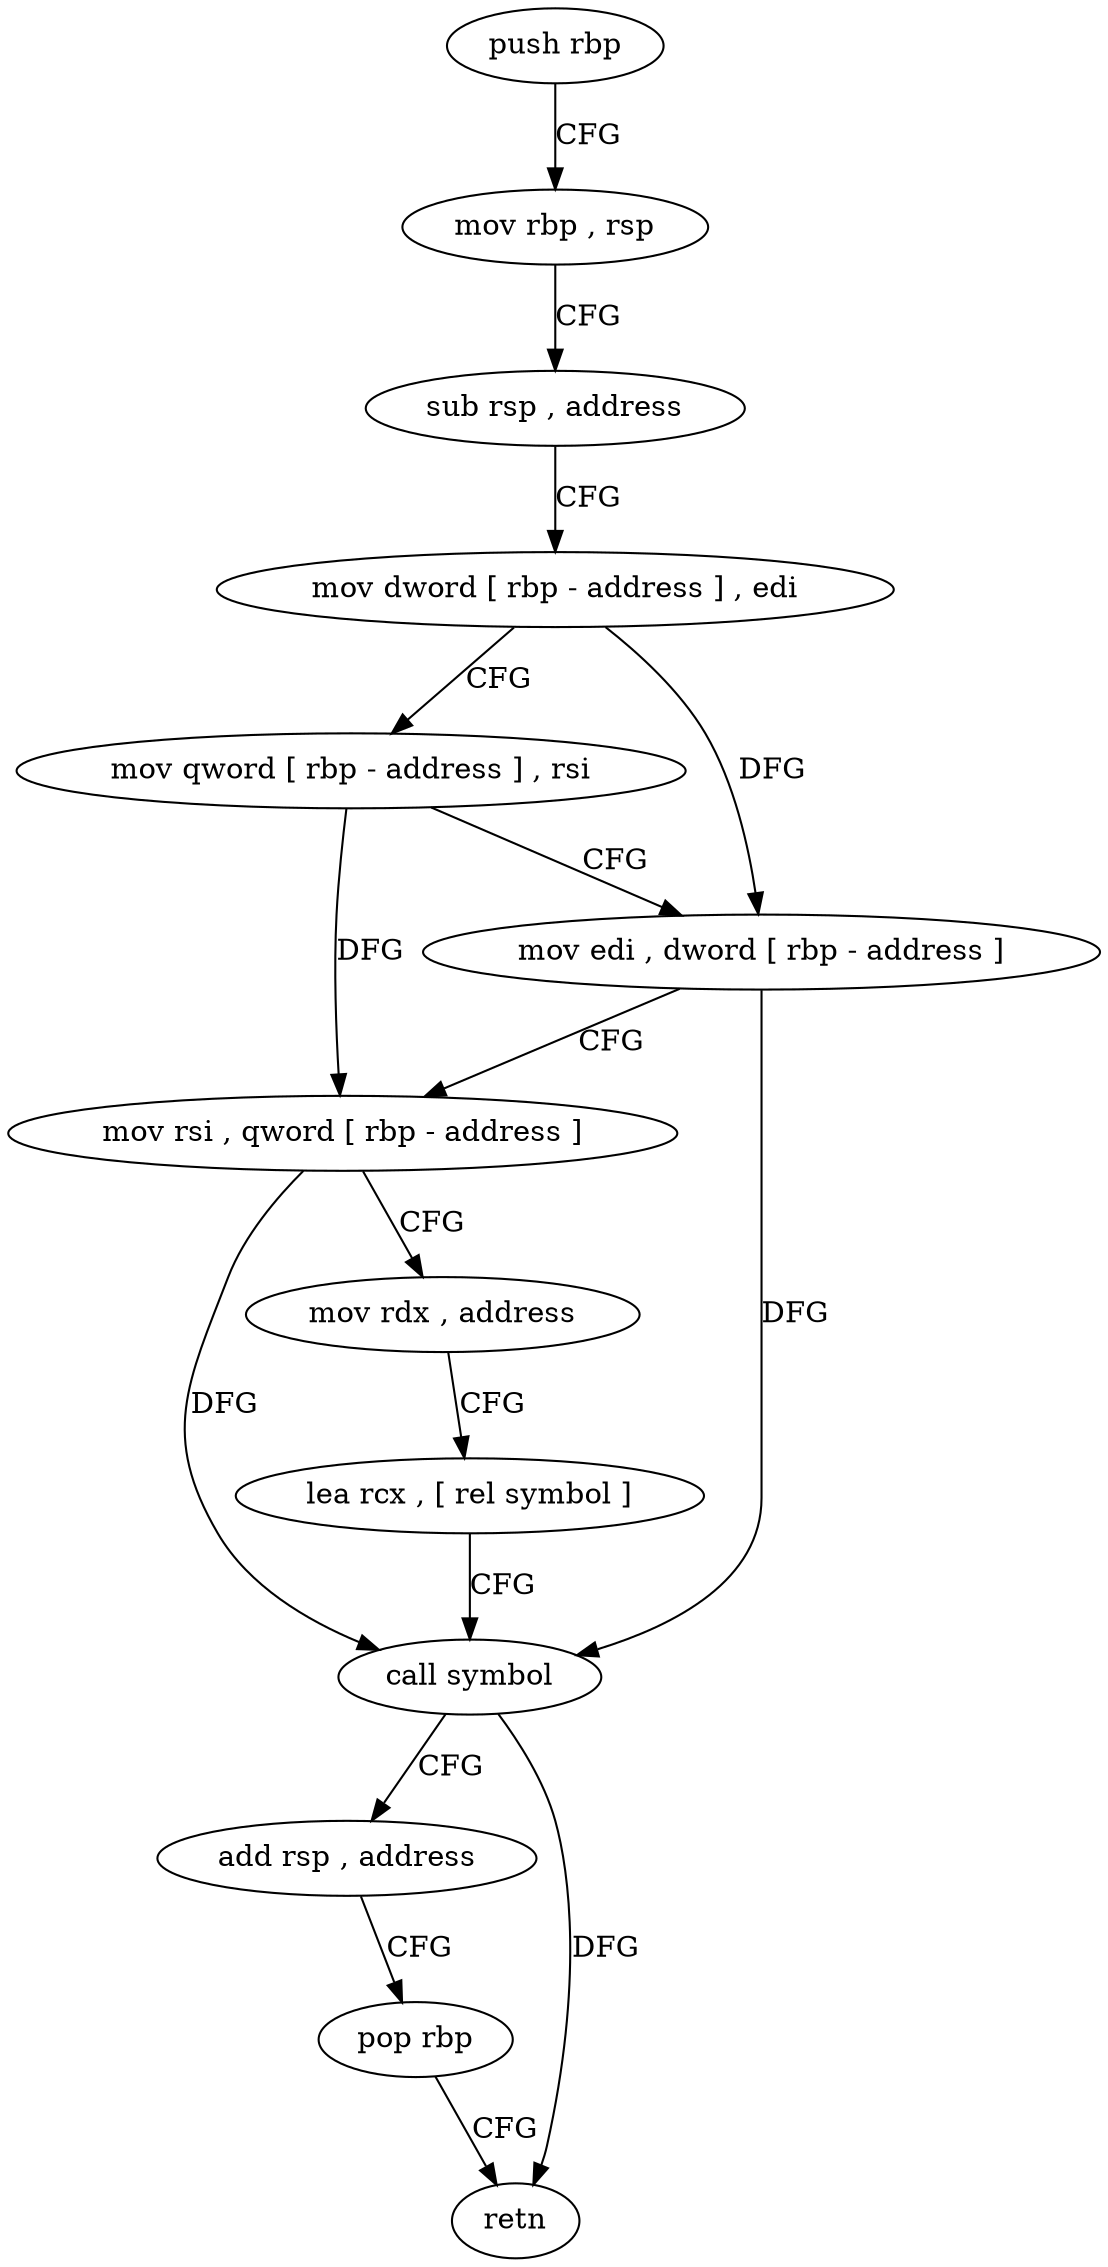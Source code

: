 digraph "func" {
"4233968" [label = "push rbp" ]
"4233969" [label = "mov rbp , rsp" ]
"4233972" [label = "sub rsp , address" ]
"4233976" [label = "mov dword [ rbp - address ] , edi" ]
"4233979" [label = "mov qword [ rbp - address ] , rsi" ]
"4233983" [label = "mov edi , dword [ rbp - address ]" ]
"4233986" [label = "mov rsi , qword [ rbp - address ]" ]
"4233990" [label = "mov rdx , address" ]
"4233997" [label = "lea rcx , [ rel symbol ]" ]
"4234004" [label = "call symbol" ]
"4234009" [label = "add rsp , address" ]
"4234013" [label = "pop rbp" ]
"4234014" [label = "retn" ]
"4233968" -> "4233969" [ label = "CFG" ]
"4233969" -> "4233972" [ label = "CFG" ]
"4233972" -> "4233976" [ label = "CFG" ]
"4233976" -> "4233979" [ label = "CFG" ]
"4233976" -> "4233983" [ label = "DFG" ]
"4233979" -> "4233983" [ label = "CFG" ]
"4233979" -> "4233986" [ label = "DFG" ]
"4233983" -> "4233986" [ label = "CFG" ]
"4233983" -> "4234004" [ label = "DFG" ]
"4233986" -> "4233990" [ label = "CFG" ]
"4233986" -> "4234004" [ label = "DFG" ]
"4233990" -> "4233997" [ label = "CFG" ]
"4233997" -> "4234004" [ label = "CFG" ]
"4234004" -> "4234009" [ label = "CFG" ]
"4234004" -> "4234014" [ label = "DFG" ]
"4234009" -> "4234013" [ label = "CFG" ]
"4234013" -> "4234014" [ label = "CFG" ]
}
